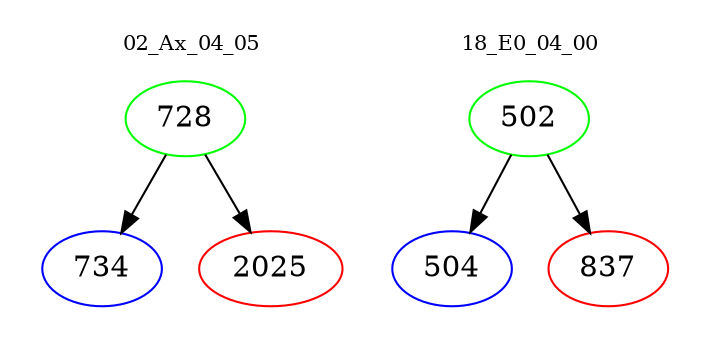 digraph{
subgraph cluster_0 {
color = white
label = "02_Ax_04_05";
fontsize=10;
T0_728 [label="728", color="green"]
T0_728 -> T0_734 [color="black"]
T0_734 [label="734", color="blue"]
T0_728 -> T0_2025 [color="black"]
T0_2025 [label="2025", color="red"]
}
subgraph cluster_1 {
color = white
label = "18_E0_04_00";
fontsize=10;
T1_502 [label="502", color="green"]
T1_502 -> T1_504 [color="black"]
T1_504 [label="504", color="blue"]
T1_502 -> T1_837 [color="black"]
T1_837 [label="837", color="red"]
}
}
